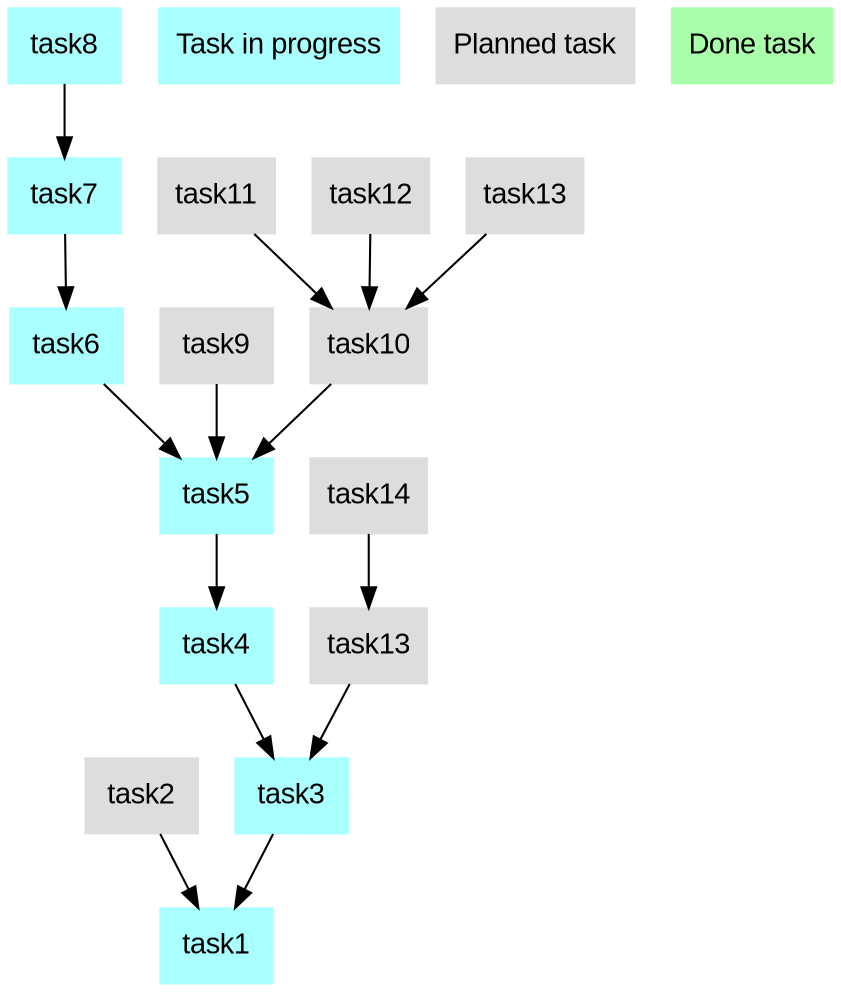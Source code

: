 digraph tasks {
    size="30,9";
    node [color=lightgray, style=filled, fontname=Arial, colorscheme=pastel28];
        nnoname5 -> nnoname4;
    nnoname6 -> nnoname4;
    nnoname7 -> nnoname6;
    nnoname8 -> nnoname7;
    nnoname9 -> nnoname8;
    nnoname10 -> nnoname9;
    nnoname11 -> nnoname10;
    nnoname12 -> nnoname8;
    nnoname13 -> nnoname8;
    nnoname14 -> nnoname13;
    nnoname15 -> nnoname13;
    nnoname16 -> nnoname13;
    nnoname17 -> nnoname6;
    nnoname18 -> nnoname17;
                   nnoname4 [label="task1", shape="box" color="#AAFFFF"];
    nnoname3 [label="Task in progress", shape="box" color="#AAFFFF"];
    nnoname2 [label="Planned task", shape="box" color="#DDDDDD"];
    nnoname1 [label="Done task", shape="box" color="#AAFFAA"];
    nnoname6 [label="task3", shape="box" color="#AAFFFF"];
    nnoname5 [label="task2", shape="box" color="#DDDDDD"];
    nnoname7 [label="task4", shape="box" color="#AAFFFF"];
    nnoname17 [label="task13", shape="box" color="#DDDDDD"];
    nnoname8 [label="task5", shape="box" color="#AAFFFF"];
    nnoname18 [label="task14", shape="box" color="#DDDDDD"];
    nnoname12 [label="task9", shape="box" color="#DDDDDD"];
    nnoname9 [label="task6", shape="box" color="#AAFFFF"];
    nnoname13 [label="task10", shape="box" color="#DDDDDD"];
    nnoname10 [label="task7", shape="box" color="#AAFFFF"];
    nnoname16 [label="task13", shape="box" color="#DDDDDD"];
    nnoname15 [label="task12", shape="box" color="#DDDDDD"];
    nnoname14 [label="task11", shape="box" color="#DDDDDD"];
    nnoname11 [label="task8", shape="box" color="#AAFFFF"];
}
